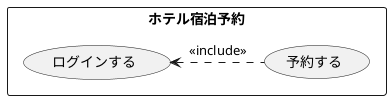 @startuml ユースケース図
rectangle ホテル宿泊予約 {
usecase 予約する
usecase ログインする
}
ログインする <. 予約する : << include >>
@enduml